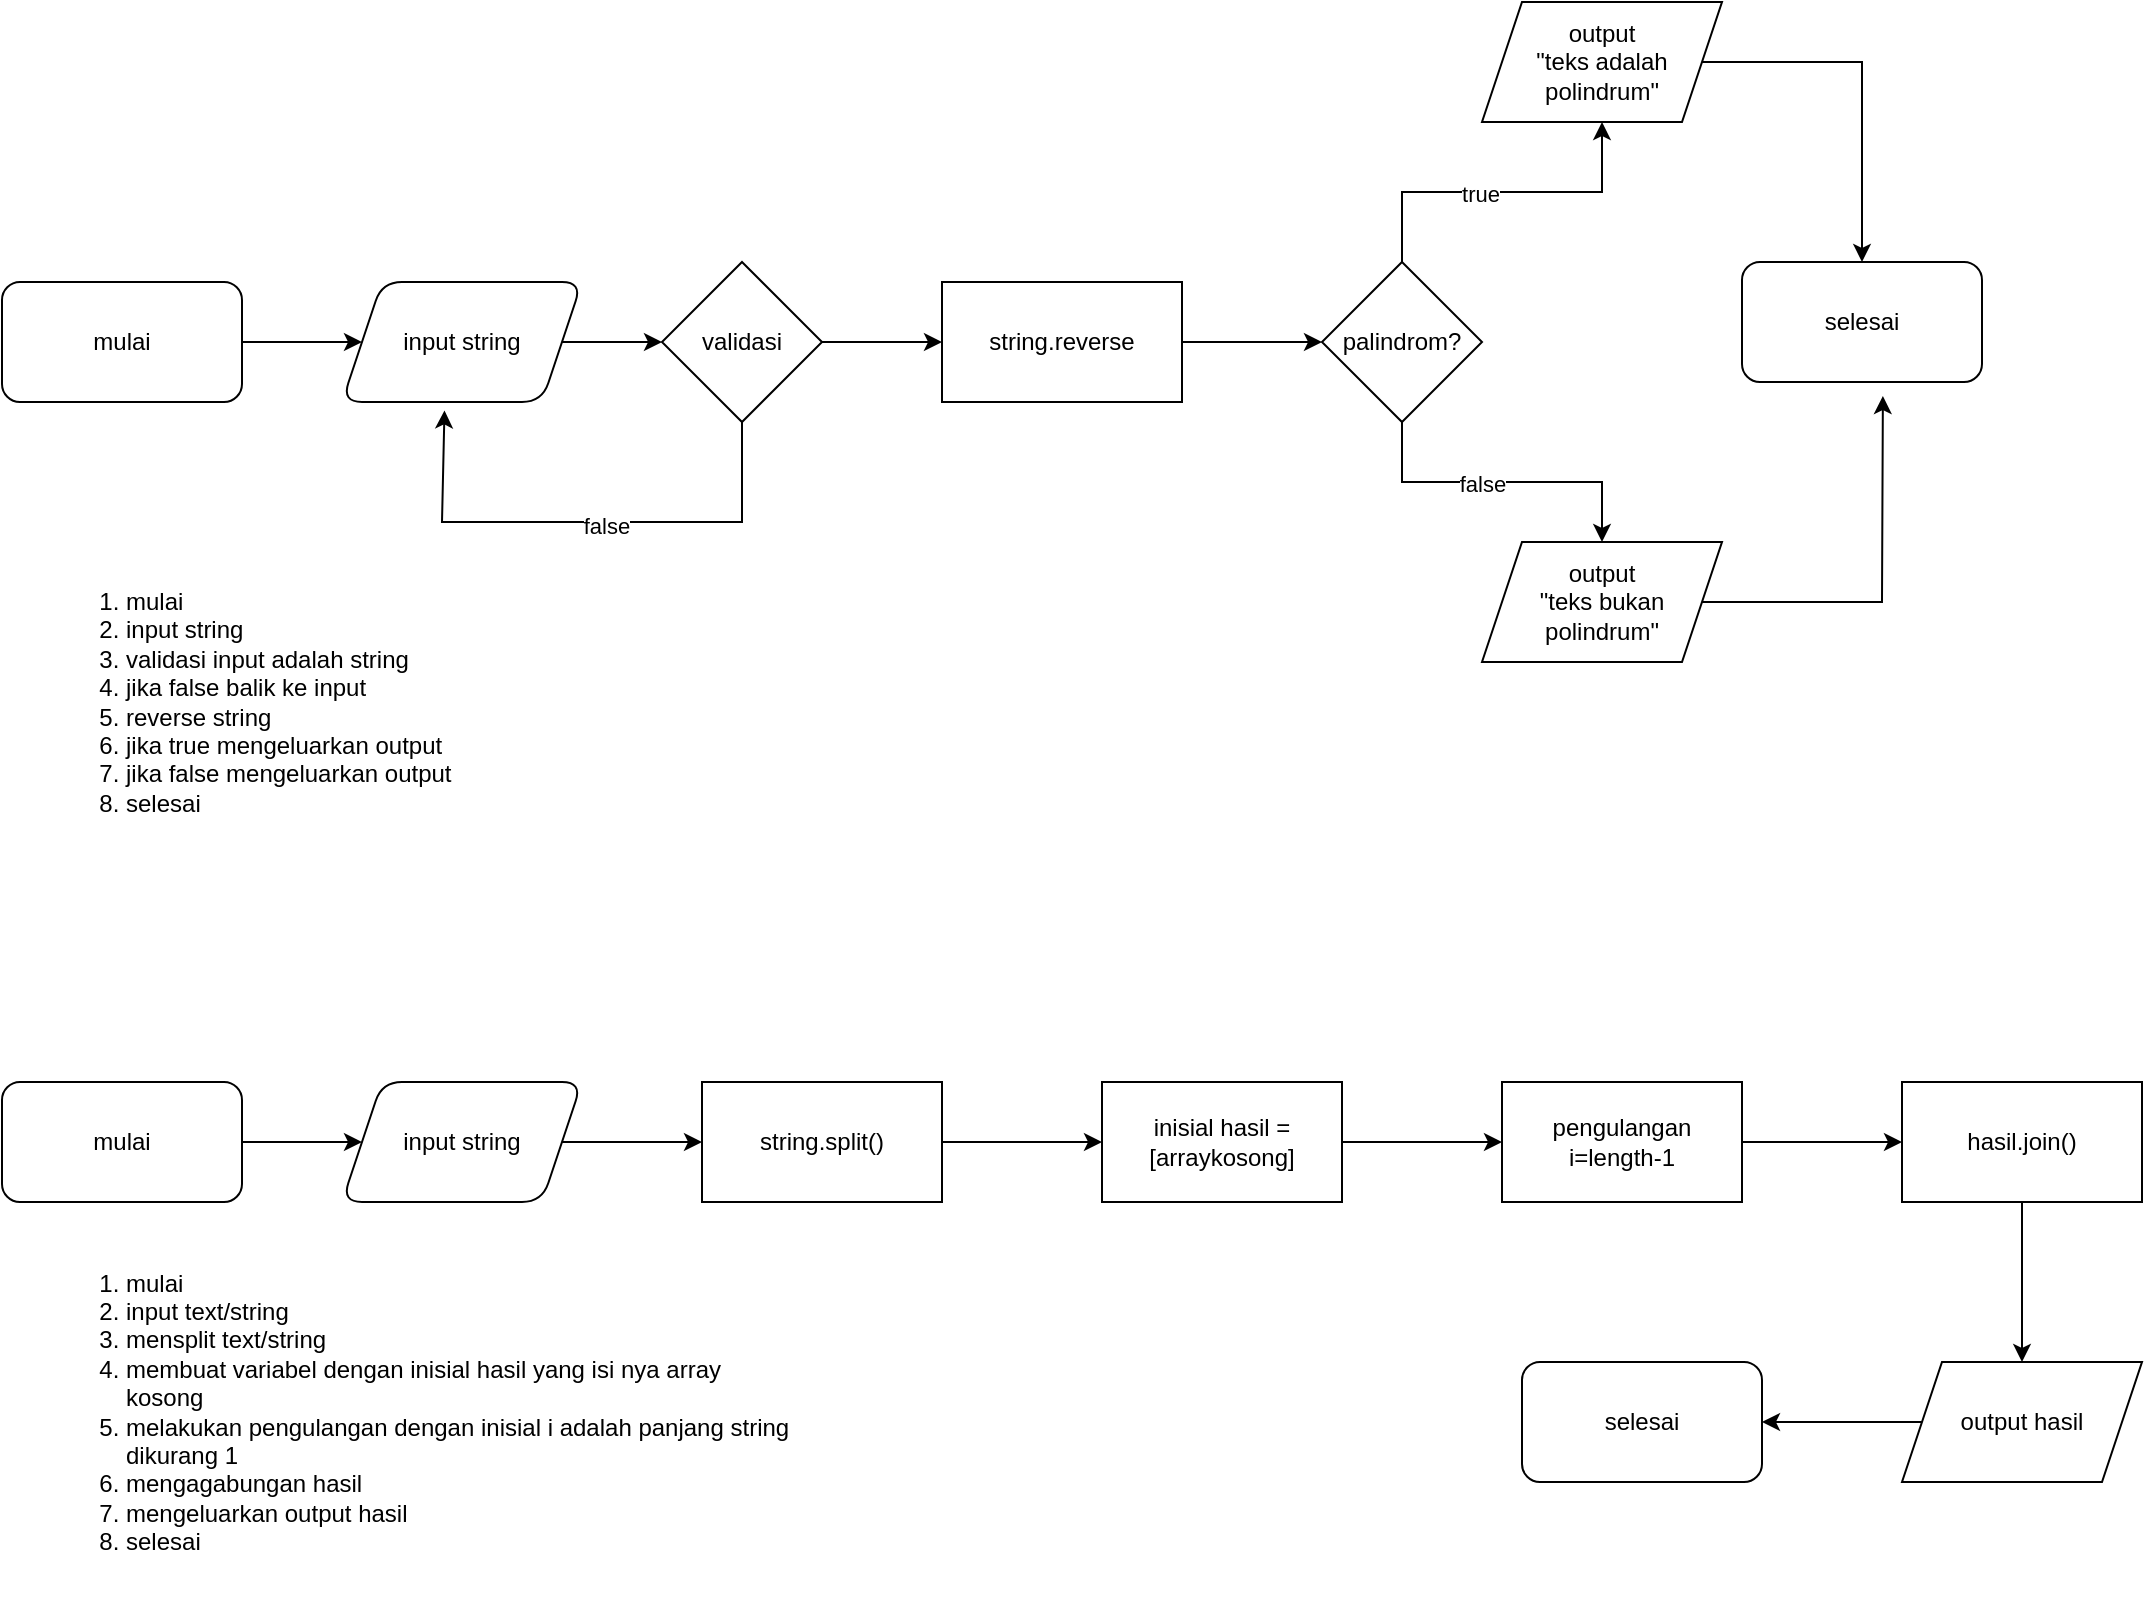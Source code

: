 <mxfile version="21.5.2" type="github">
  <diagram name="Page-1" id="n0UENzxiNAEDNdGaOIiy">
    <mxGraphModel dx="1050" dy="523" grid="1" gridSize="10" guides="1" tooltips="1" connect="1" arrows="1" fold="1" page="1" pageScale="1" pageWidth="1100" pageHeight="850" math="0" shadow="0">
      <root>
        <mxCell id="0" />
        <mxCell id="1" parent="0" />
        <mxCell id="LC0wdGOsHfTXjXvqIQEM-3" value="" style="edgeStyle=orthogonalEdgeStyle;rounded=0;orthogonalLoop=1;jettySize=auto;html=1;" edge="1" parent="1" source="LC0wdGOsHfTXjXvqIQEM-1" target="LC0wdGOsHfTXjXvqIQEM-2">
          <mxGeometry relative="1" as="geometry" />
        </mxCell>
        <mxCell id="LC0wdGOsHfTXjXvqIQEM-1" value="mulai" style="rounded=1;whiteSpace=wrap;html=1;" vertex="1" parent="1">
          <mxGeometry x="20" y="280" width="120" height="60" as="geometry" />
        </mxCell>
        <mxCell id="LC0wdGOsHfTXjXvqIQEM-10" value="" style="edgeStyle=orthogonalEdgeStyle;rounded=0;orthogonalLoop=1;jettySize=auto;html=1;" edge="1" parent="1" source="LC0wdGOsHfTXjXvqIQEM-2" target="LC0wdGOsHfTXjXvqIQEM-6">
          <mxGeometry relative="1" as="geometry" />
        </mxCell>
        <mxCell id="LC0wdGOsHfTXjXvqIQEM-2" value="input string" style="shape=parallelogram;perimeter=parallelogramPerimeter;whiteSpace=wrap;html=1;fixedSize=1;rounded=1;" vertex="1" parent="1">
          <mxGeometry x="190" y="280" width="120" height="60" as="geometry" />
        </mxCell>
        <mxCell id="LC0wdGOsHfTXjXvqIQEM-12" value="" style="edgeStyle=orthogonalEdgeStyle;rounded=0;orthogonalLoop=1;jettySize=auto;html=1;" edge="1" parent="1" source="LC0wdGOsHfTXjXvqIQEM-6" target="LC0wdGOsHfTXjXvqIQEM-11">
          <mxGeometry relative="1" as="geometry" />
        </mxCell>
        <mxCell id="LC0wdGOsHfTXjXvqIQEM-6" value="validasi" style="rhombus;whiteSpace=wrap;html=1;" vertex="1" parent="1">
          <mxGeometry x="350" y="270" width="80" height="80" as="geometry" />
        </mxCell>
        <mxCell id="LC0wdGOsHfTXjXvqIQEM-14" value="" style="edgeStyle=orthogonalEdgeStyle;rounded=0;orthogonalLoop=1;jettySize=auto;html=1;" edge="1" parent="1" source="LC0wdGOsHfTXjXvqIQEM-11" target="LC0wdGOsHfTXjXvqIQEM-13">
          <mxGeometry relative="1" as="geometry" />
        </mxCell>
        <mxCell id="LC0wdGOsHfTXjXvqIQEM-11" value="string.reverse" style="whiteSpace=wrap;html=1;" vertex="1" parent="1">
          <mxGeometry x="490" y="280" width="120" height="60" as="geometry" />
        </mxCell>
        <mxCell id="LC0wdGOsHfTXjXvqIQEM-22" value="" style="edgeStyle=orthogonalEdgeStyle;rounded=0;orthogonalLoop=1;jettySize=auto;html=1;" edge="1" parent="1" source="LC0wdGOsHfTXjXvqIQEM-13" target="LC0wdGOsHfTXjXvqIQEM-21">
          <mxGeometry relative="1" as="geometry" />
        </mxCell>
        <mxCell id="LC0wdGOsHfTXjXvqIQEM-23" value="true" style="edgeLabel;html=1;align=center;verticalAlign=middle;resizable=0;points=[];" vertex="1" connectable="0" parent="LC0wdGOsHfTXjXvqIQEM-22">
          <mxGeometry x="-0.132" y="-1" relative="1" as="geometry">
            <mxPoint as="offset" />
          </mxGeometry>
        </mxCell>
        <mxCell id="LC0wdGOsHfTXjXvqIQEM-25" value="" style="edgeStyle=orthogonalEdgeStyle;rounded=0;orthogonalLoop=1;jettySize=auto;html=1;" edge="1" parent="1" source="LC0wdGOsHfTXjXvqIQEM-13" target="LC0wdGOsHfTXjXvqIQEM-24">
          <mxGeometry relative="1" as="geometry" />
        </mxCell>
        <mxCell id="LC0wdGOsHfTXjXvqIQEM-26" value="false" style="edgeLabel;html=1;align=center;verticalAlign=middle;resizable=0;points=[];" vertex="1" connectable="0" parent="LC0wdGOsHfTXjXvqIQEM-25">
          <mxGeometry x="-0.128" y="-1" relative="1" as="geometry">
            <mxPoint as="offset" />
          </mxGeometry>
        </mxCell>
        <mxCell id="LC0wdGOsHfTXjXvqIQEM-13" value="palindrom?" style="rhombus;whiteSpace=wrap;html=1;" vertex="1" parent="1">
          <mxGeometry x="680" y="270" width="80" height="80" as="geometry" />
        </mxCell>
        <mxCell id="LC0wdGOsHfTXjXvqIQEM-30" value="" style="edgeStyle=orthogonalEdgeStyle;rounded=0;orthogonalLoop=1;jettySize=auto;html=1;" edge="1" parent="1" source="LC0wdGOsHfTXjXvqIQEM-21" target="LC0wdGOsHfTXjXvqIQEM-29">
          <mxGeometry relative="1" as="geometry" />
        </mxCell>
        <mxCell id="LC0wdGOsHfTXjXvqIQEM-21" value="output&lt;br&gt;&quot;teks adalah polindrum&quot;" style="shape=parallelogram;perimeter=parallelogramPerimeter;whiteSpace=wrap;html=1;fixedSize=1;" vertex="1" parent="1">
          <mxGeometry x="760" y="140" width="120" height="60" as="geometry" />
        </mxCell>
        <mxCell id="LC0wdGOsHfTXjXvqIQEM-24" value="output&lt;br&gt;&quot;teks bukan polindrum&quot;" style="shape=parallelogram;perimeter=parallelogramPerimeter;whiteSpace=wrap;html=1;fixedSize=1;" vertex="1" parent="1">
          <mxGeometry x="760" y="410" width="120" height="60" as="geometry" />
        </mxCell>
        <mxCell id="LC0wdGOsHfTXjXvqIQEM-29" value="selesai" style="rounded=1;whiteSpace=wrap;html=1;" vertex="1" parent="1">
          <mxGeometry x="890" y="270" width="120" height="60" as="geometry" />
        </mxCell>
        <mxCell id="LC0wdGOsHfTXjXvqIQEM-32" value="" style="endArrow=classic;html=1;rounded=0;entryX=0.587;entryY=1.117;entryDx=0;entryDy=0;entryPerimeter=0;exitX=1;exitY=0.5;exitDx=0;exitDy=0;" edge="1" parent="1" source="LC0wdGOsHfTXjXvqIQEM-24" target="LC0wdGOsHfTXjXvqIQEM-29">
          <mxGeometry width="50" height="50" relative="1" as="geometry">
            <mxPoint x="890" y="490" as="sourcePoint" />
            <mxPoint x="890" y="440" as="targetPoint" />
            <Array as="points">
              <mxPoint x="960" y="440" />
            </Array>
          </mxGeometry>
        </mxCell>
        <mxCell id="LC0wdGOsHfTXjXvqIQEM-33" value="" style="endArrow=classic;html=1;rounded=0;entryX=0.427;entryY=1.07;entryDx=0;entryDy=0;entryPerimeter=0;exitX=0.5;exitY=1;exitDx=0;exitDy=0;" edge="1" parent="1" source="LC0wdGOsHfTXjXvqIQEM-6" target="LC0wdGOsHfTXjXvqIQEM-2">
          <mxGeometry width="50" height="50" relative="1" as="geometry">
            <mxPoint x="520" y="430" as="sourcePoint" />
            <mxPoint x="570" y="380" as="targetPoint" />
            <Array as="points">
              <mxPoint x="390" y="400" />
              <mxPoint x="240" y="400" />
            </Array>
          </mxGeometry>
        </mxCell>
        <mxCell id="LC0wdGOsHfTXjXvqIQEM-34" value="false" style="edgeLabel;html=1;align=center;verticalAlign=middle;resizable=0;points=[];" vertex="1" connectable="0" parent="LC0wdGOsHfTXjXvqIQEM-33">
          <mxGeometry x="-0.074" y="2" relative="1" as="geometry">
            <mxPoint as="offset" />
          </mxGeometry>
        </mxCell>
        <mxCell id="LC0wdGOsHfTXjXvqIQEM-35" value="&lt;ol&gt;&lt;li&gt;mulai&lt;/li&gt;&lt;li&gt;input string&lt;/li&gt;&lt;li&gt;validasi input adalah string&lt;/li&gt;&lt;li&gt;jika false balik ke input&lt;/li&gt;&lt;li&gt;reverse string&lt;/li&gt;&lt;li&gt;jika true mengeluarkan output&lt;/li&gt;&lt;li&gt;jika false mengeluarkan output&lt;/li&gt;&lt;li&gt;selesai&lt;/li&gt;&lt;/ol&gt;" style="text;html=1;strokeColor=none;fillColor=none;align=left;verticalAlign=middle;whiteSpace=wrap;rounded=0;" vertex="1" parent="1">
          <mxGeometry x="40" y="390" width="390" height="200" as="geometry" />
        </mxCell>
        <mxCell id="LC0wdGOsHfTXjXvqIQEM-38" value="" style="edgeStyle=orthogonalEdgeStyle;rounded=0;orthogonalLoop=1;jettySize=auto;html=1;" edge="1" parent="1" source="LC0wdGOsHfTXjXvqIQEM-36" target="LC0wdGOsHfTXjXvqIQEM-37">
          <mxGeometry relative="1" as="geometry" />
        </mxCell>
        <mxCell id="LC0wdGOsHfTXjXvqIQEM-36" value="mulai" style="rounded=1;whiteSpace=wrap;html=1;" vertex="1" parent="1">
          <mxGeometry x="20" y="680" width="120" height="60" as="geometry" />
        </mxCell>
        <mxCell id="LC0wdGOsHfTXjXvqIQEM-43" value="" style="edgeStyle=orthogonalEdgeStyle;rounded=0;orthogonalLoop=1;jettySize=auto;html=1;" edge="1" parent="1" source="LC0wdGOsHfTXjXvqIQEM-37" target="LC0wdGOsHfTXjXvqIQEM-41">
          <mxGeometry relative="1" as="geometry" />
        </mxCell>
        <mxCell id="LC0wdGOsHfTXjXvqIQEM-37" value="input string" style="shape=parallelogram;perimeter=parallelogramPerimeter;whiteSpace=wrap;html=1;fixedSize=1;rounded=1;" vertex="1" parent="1">
          <mxGeometry x="190" y="680" width="120" height="60" as="geometry" />
        </mxCell>
        <mxCell id="LC0wdGOsHfTXjXvqIQEM-45" value="" style="edgeStyle=orthogonalEdgeStyle;rounded=0;orthogonalLoop=1;jettySize=auto;html=1;" edge="1" parent="1" source="LC0wdGOsHfTXjXvqIQEM-41" target="LC0wdGOsHfTXjXvqIQEM-44">
          <mxGeometry relative="1" as="geometry" />
        </mxCell>
        <mxCell id="LC0wdGOsHfTXjXvqIQEM-41" value="string.split()" style="rounded=0;whiteSpace=wrap;html=1;" vertex="1" parent="1">
          <mxGeometry x="370" y="680" width="120" height="60" as="geometry" />
        </mxCell>
        <mxCell id="LC0wdGOsHfTXjXvqIQEM-47" value="" style="edgeStyle=orthogonalEdgeStyle;rounded=0;orthogonalLoop=1;jettySize=auto;html=1;" edge="1" parent="1" source="LC0wdGOsHfTXjXvqIQEM-44" target="LC0wdGOsHfTXjXvqIQEM-46">
          <mxGeometry relative="1" as="geometry" />
        </mxCell>
        <mxCell id="LC0wdGOsHfTXjXvqIQEM-44" value="inisial hasil = [arraykosong]" style="rounded=0;whiteSpace=wrap;html=1;" vertex="1" parent="1">
          <mxGeometry x="570" y="680" width="120" height="60" as="geometry" />
        </mxCell>
        <mxCell id="LC0wdGOsHfTXjXvqIQEM-49" value="" style="edgeStyle=orthogonalEdgeStyle;rounded=0;orthogonalLoop=1;jettySize=auto;html=1;" edge="1" parent="1" source="LC0wdGOsHfTXjXvqIQEM-46" target="LC0wdGOsHfTXjXvqIQEM-48">
          <mxGeometry relative="1" as="geometry" />
        </mxCell>
        <mxCell id="LC0wdGOsHfTXjXvqIQEM-46" value="pengulangan&lt;br&gt;i=length-1" style="rounded=0;whiteSpace=wrap;html=1;" vertex="1" parent="1">
          <mxGeometry x="770" y="680" width="120" height="60" as="geometry" />
        </mxCell>
        <mxCell id="LC0wdGOsHfTXjXvqIQEM-51" value="" style="edgeStyle=orthogonalEdgeStyle;rounded=0;orthogonalLoop=1;jettySize=auto;html=1;" edge="1" parent="1" source="LC0wdGOsHfTXjXvqIQEM-48" target="LC0wdGOsHfTXjXvqIQEM-50">
          <mxGeometry relative="1" as="geometry" />
        </mxCell>
        <mxCell id="LC0wdGOsHfTXjXvqIQEM-48" value="hasil.join()" style="rounded=0;whiteSpace=wrap;html=1;" vertex="1" parent="1">
          <mxGeometry x="970" y="680" width="120" height="60" as="geometry" />
        </mxCell>
        <mxCell id="LC0wdGOsHfTXjXvqIQEM-53" value="" style="edgeStyle=orthogonalEdgeStyle;rounded=0;orthogonalLoop=1;jettySize=auto;html=1;" edge="1" parent="1" source="LC0wdGOsHfTXjXvqIQEM-50" target="LC0wdGOsHfTXjXvqIQEM-52">
          <mxGeometry relative="1" as="geometry" />
        </mxCell>
        <mxCell id="LC0wdGOsHfTXjXvqIQEM-50" value="output hasil" style="shape=parallelogram;perimeter=parallelogramPerimeter;whiteSpace=wrap;html=1;fixedSize=1;rounded=0;" vertex="1" parent="1">
          <mxGeometry x="970" y="820" width="120" height="60" as="geometry" />
        </mxCell>
        <mxCell id="LC0wdGOsHfTXjXvqIQEM-52" value="selesai" style="rounded=1;whiteSpace=wrap;html=1;" vertex="1" parent="1">
          <mxGeometry x="780" y="820" width="120" height="60" as="geometry" />
        </mxCell>
        <mxCell id="LC0wdGOsHfTXjXvqIQEM-54" value="&lt;ol&gt;&lt;li&gt;mulai&lt;/li&gt;&lt;li&gt;input text/string&lt;/li&gt;&lt;li&gt;mensplit text/string&lt;/li&gt;&lt;li&gt;membuat variabel dengan inisial hasil yang isi nya array kosong&lt;/li&gt;&lt;li&gt;melakukan pengulangan dengan inisial i adalah panjang string dikurang 1&lt;/li&gt;&lt;li&gt;mengagabungan hasil&lt;/li&gt;&lt;li&gt;mengeluarkan output hasil&lt;/li&gt;&lt;li&gt;selesai&lt;/li&gt;&lt;/ol&gt;" style="text;html=1;strokeColor=none;fillColor=none;align=left;verticalAlign=middle;whiteSpace=wrap;rounded=0;" vertex="1" parent="1">
          <mxGeometry x="40" y="740" width="380" height="210" as="geometry" />
        </mxCell>
      </root>
    </mxGraphModel>
  </diagram>
</mxfile>
